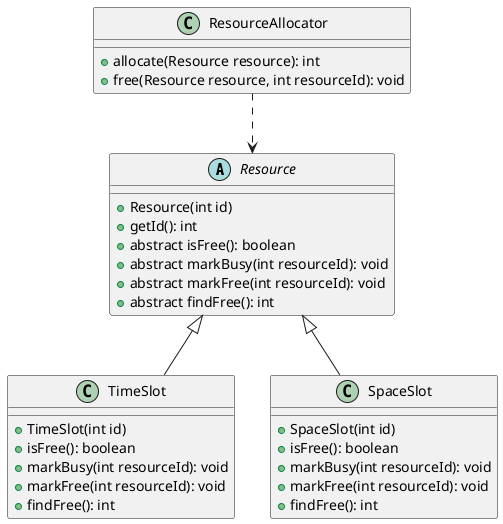 @startuml Open Closed Principal


    abstract class Resource {
        + Resource(int id)
        + getId(): int
        + abstract isFree(): boolean
        + abstract markBusy(int resourceId): void
        + abstract markFree(int resourceId): void
        + abstract findFree(): int
    }

    class TimeSlot {
        + TimeSlot(int id)
        + isFree(): boolean
        + markBusy(int resourceId): void
        + markFree(int resourceId): void
        + findFree(): int
    }

    class SpaceSlot {
        + SpaceSlot(int id)
        + isFree(): boolean
        + markBusy(int resourceId): void
        + markFree(int resourceId): void
        + findFree(): int
    }

    class ResourceAllocator {
        + allocate(Resource resource): int
        + free(Resource resource, int resourceId): void
    }

    Resource <|-- TimeSlot
    Resource <|-- SpaceSlot
    ResourceAllocator ..> Resource


@enduml